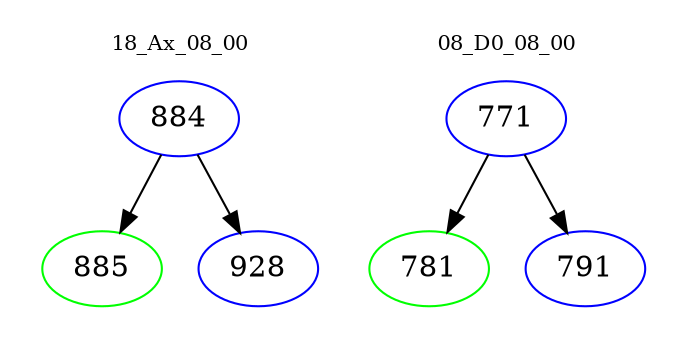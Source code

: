 digraph{
subgraph cluster_0 {
color = white
label = "18_Ax_08_00";
fontsize=10;
T0_884 [label="884", color="blue"]
T0_884 -> T0_885 [color="black"]
T0_885 [label="885", color="green"]
T0_884 -> T0_928 [color="black"]
T0_928 [label="928", color="blue"]
}
subgraph cluster_1 {
color = white
label = "08_D0_08_00";
fontsize=10;
T1_771 [label="771", color="blue"]
T1_771 -> T1_781 [color="black"]
T1_781 [label="781", color="green"]
T1_771 -> T1_791 [color="black"]
T1_791 [label="791", color="blue"]
}
}
